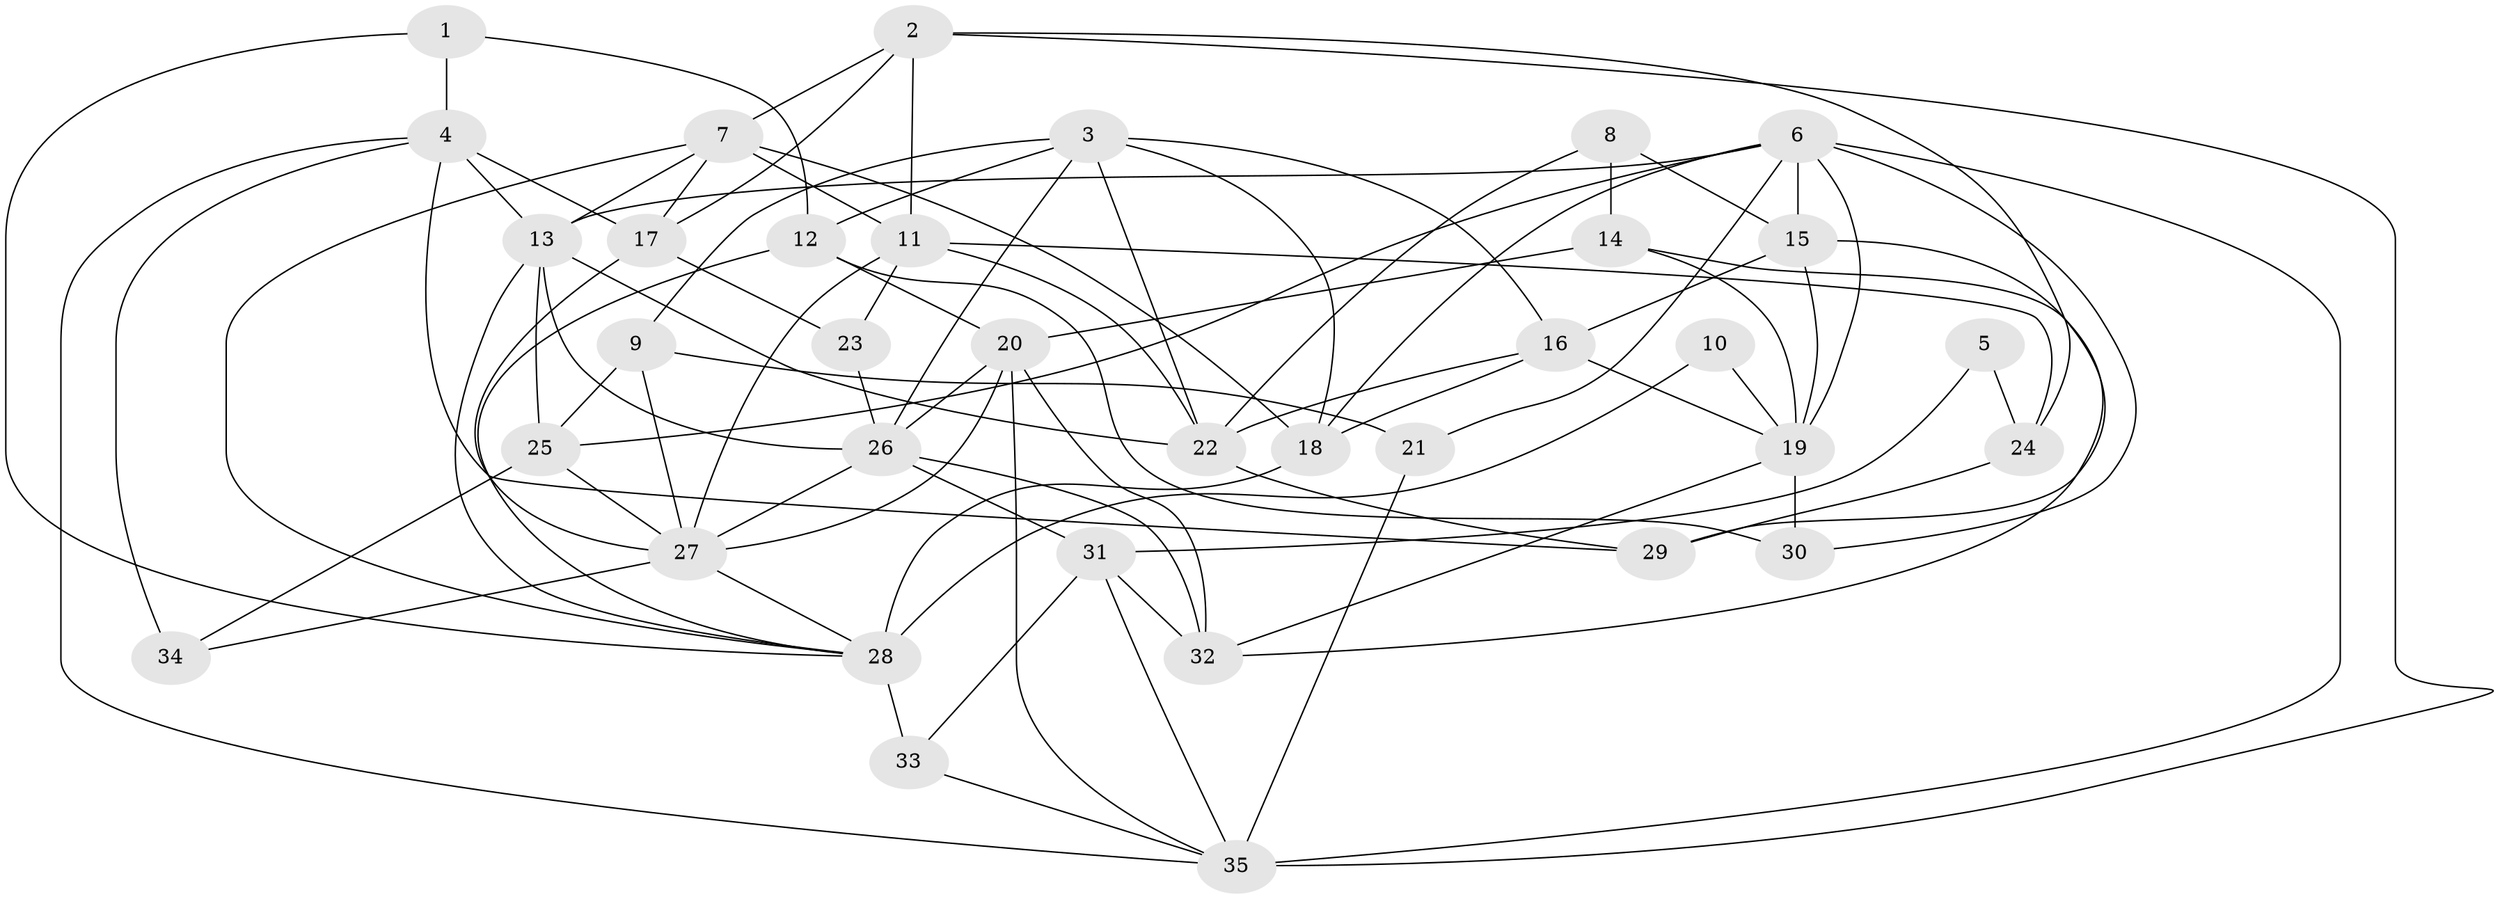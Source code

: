 // original degree distribution, {4: 0.35714285714285715, 2: 0.12857142857142856, 3: 0.24285714285714285, 5: 0.11428571428571428, 6: 0.11428571428571428, 7: 0.02857142857142857, 9: 0.014285714285714285}
// Generated by graph-tools (version 1.1) at 2025/37/03/04/25 23:37:13]
// undirected, 35 vertices, 87 edges
graph export_dot {
  node [color=gray90,style=filled];
  1;
  2;
  3;
  4;
  5;
  6;
  7;
  8;
  9;
  10;
  11;
  12;
  13;
  14;
  15;
  16;
  17;
  18;
  19;
  20;
  21;
  22;
  23;
  24;
  25;
  26;
  27;
  28;
  29;
  30;
  31;
  32;
  33;
  34;
  35;
  1 -- 4 [weight=1.0];
  1 -- 12 [weight=1.0];
  1 -- 28 [weight=1.0];
  2 -- 7 [weight=1.0];
  2 -- 11 [weight=1.0];
  2 -- 17 [weight=1.0];
  2 -- 24 [weight=1.0];
  2 -- 35 [weight=1.0];
  3 -- 9 [weight=1.0];
  3 -- 12 [weight=1.0];
  3 -- 16 [weight=1.0];
  3 -- 18 [weight=1.0];
  3 -- 22 [weight=1.0];
  3 -- 26 [weight=1.0];
  4 -- 13 [weight=1.0];
  4 -- 17 [weight=1.0];
  4 -- 29 [weight=1.0];
  4 -- 34 [weight=1.0];
  4 -- 35 [weight=1.0];
  5 -- 24 [weight=1.0];
  5 -- 31 [weight=1.0];
  6 -- 13 [weight=2.0];
  6 -- 15 [weight=1.0];
  6 -- 18 [weight=1.0];
  6 -- 19 [weight=2.0];
  6 -- 21 [weight=1.0];
  6 -- 25 [weight=1.0];
  6 -- 30 [weight=1.0];
  6 -- 35 [weight=2.0];
  7 -- 11 [weight=1.0];
  7 -- 13 [weight=1.0];
  7 -- 17 [weight=1.0];
  7 -- 18 [weight=2.0];
  7 -- 28 [weight=1.0];
  8 -- 14 [weight=1.0];
  8 -- 15 [weight=1.0];
  8 -- 22 [weight=1.0];
  9 -- 21 [weight=1.0];
  9 -- 25 [weight=1.0];
  9 -- 27 [weight=1.0];
  10 -- 19 [weight=1.0];
  10 -- 28 [weight=2.0];
  11 -- 22 [weight=1.0];
  11 -- 23 [weight=1.0];
  11 -- 24 [weight=1.0];
  11 -- 27 [weight=1.0];
  12 -- 20 [weight=1.0];
  12 -- 28 [weight=1.0];
  12 -- 30 [weight=1.0];
  13 -- 22 [weight=1.0];
  13 -- 25 [weight=1.0];
  13 -- 26 [weight=1.0];
  13 -- 28 [weight=1.0];
  14 -- 19 [weight=1.0];
  14 -- 20 [weight=1.0];
  14 -- 32 [weight=1.0];
  15 -- 16 [weight=1.0];
  15 -- 19 [weight=1.0];
  15 -- 29 [weight=1.0];
  16 -- 18 [weight=2.0];
  16 -- 19 [weight=1.0];
  16 -- 22 [weight=1.0];
  17 -- 23 [weight=1.0];
  17 -- 27 [weight=2.0];
  18 -- 28 [weight=2.0];
  19 -- 30 [weight=1.0];
  19 -- 32 [weight=1.0];
  20 -- 26 [weight=1.0];
  20 -- 27 [weight=2.0];
  20 -- 32 [weight=1.0];
  20 -- 35 [weight=1.0];
  21 -- 35 [weight=1.0];
  22 -- 29 [weight=1.0];
  23 -- 26 [weight=1.0];
  24 -- 29 [weight=1.0];
  25 -- 27 [weight=1.0];
  25 -- 34 [weight=2.0];
  26 -- 27 [weight=1.0];
  26 -- 31 [weight=2.0];
  26 -- 32 [weight=2.0];
  27 -- 28 [weight=1.0];
  27 -- 34 [weight=1.0];
  28 -- 33 [weight=2.0];
  31 -- 32 [weight=1.0];
  31 -- 33 [weight=1.0];
  31 -- 35 [weight=1.0];
  33 -- 35 [weight=1.0];
}
